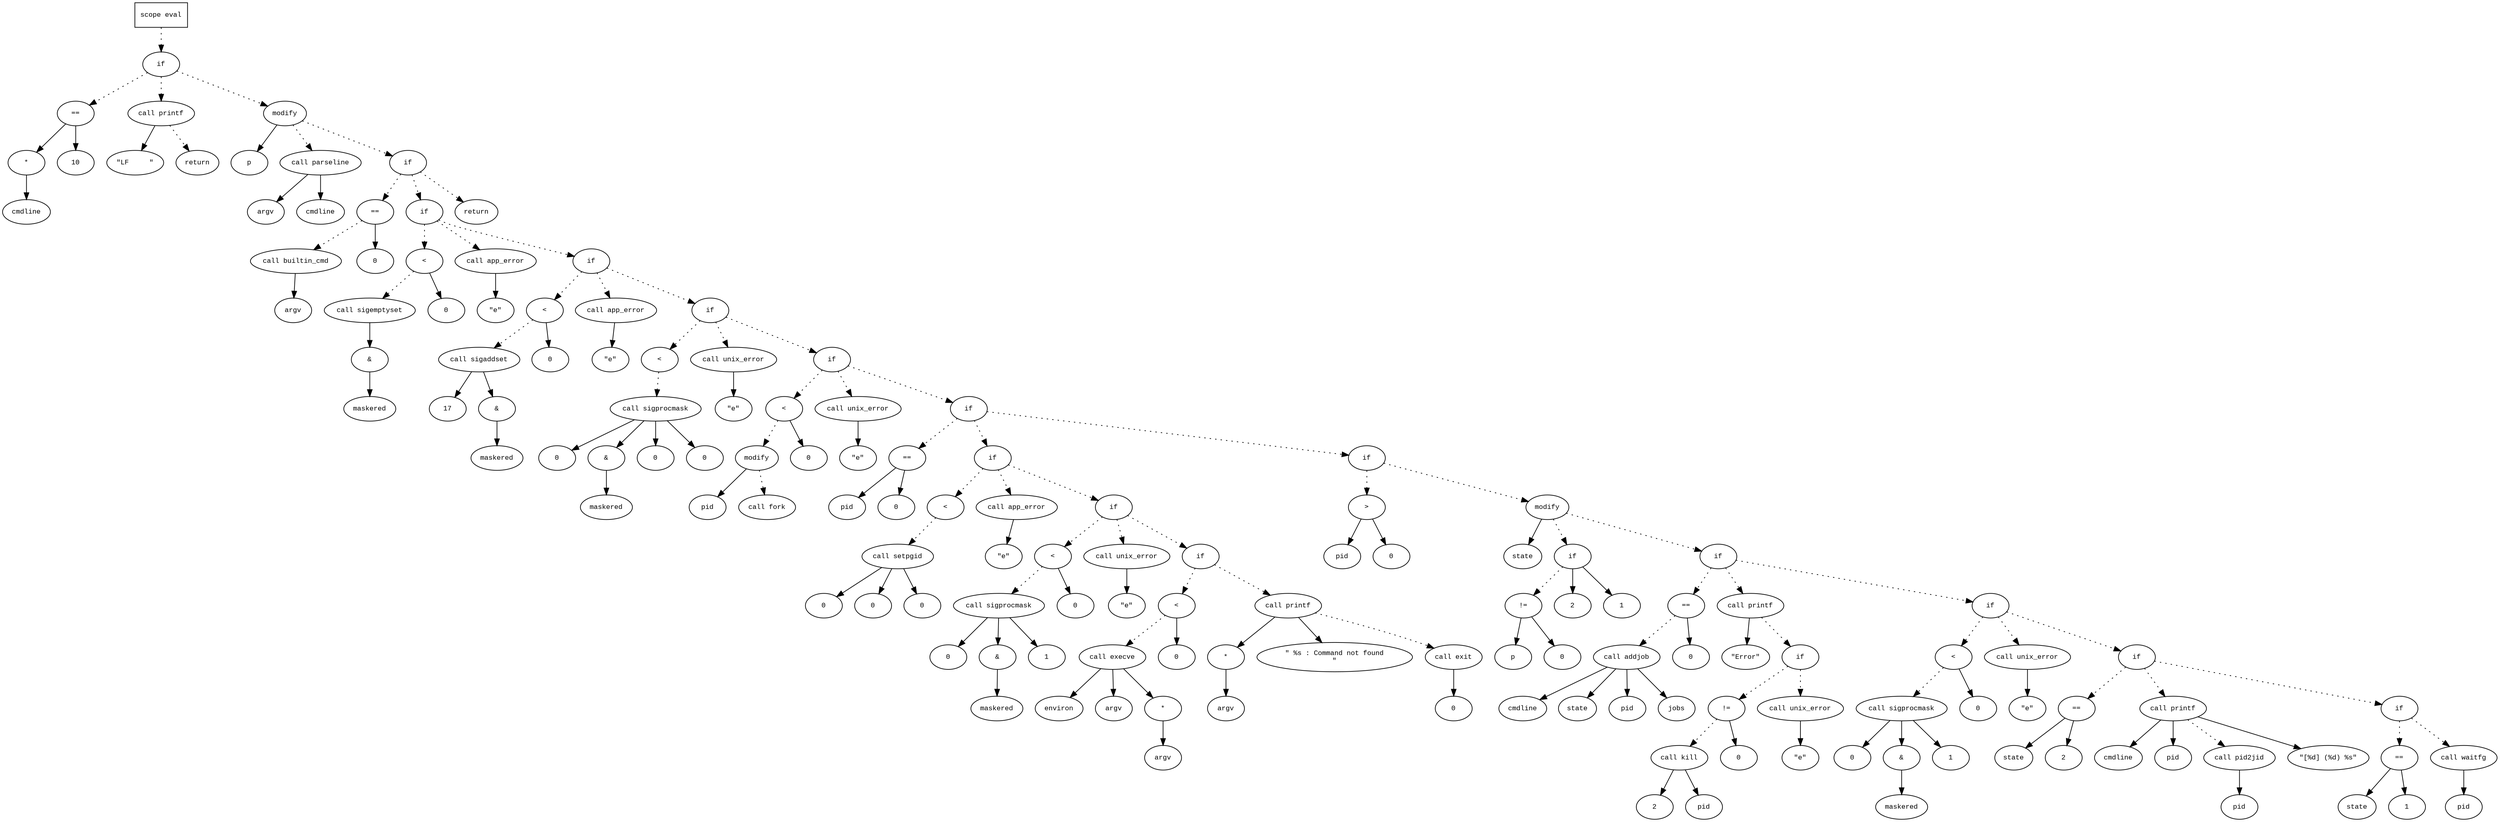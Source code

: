 digraph AST {
  graph [fontname="Times New Roman",fontsize=10];
  node  [fontname="Courier New",fontsize=10];
  edge  [fontname="Times New Roman",fontsize=10];

  node1 [label="scope eval",shape=box];
  node2 [label="if",shape=ellipse];
  node1 -> node2 [style=dotted];
  node3 [label="==",shape=ellipse];
  node4 [label="*",shape=ellipse];
  node5 [label="cmdline",shape=ellipse];
  node4 -> node5;
  node3 -> node4;
  node6 [label="10",shape=ellipse];
  node3 -> node6;
  node2 -> node3 [style=dotted];
  node7 [label="call printf",shape=ellipse];
  node8 [label="\"LF     \"",shape=ellipse];
  node7 -> node8;
  node2 -> node7 [style=dotted];
  node9 [label="return",shape=ellipse];
  node7 -> node9 [style=dotted];
  node10 [label="modify",shape=ellipse];
  node11 [label="p",shape=ellipse];
  node10 -> node11;
  node12 [label="call parseline",shape=ellipse];
  node13 [label="argv",shape=ellipse];
  node12 -> node13;
  node14 [label="cmdline",shape=ellipse];
  node12 -> node14;
  node10 -> node12 [style=dotted];
  node2 -> node10 [style=dotted];
  node15 [label="if",shape=ellipse];
  node10 -> node15 [style=dotted];
  node16 [label="==",shape=ellipse];
  node17 [label="call builtin_cmd",shape=ellipse];
  node18 [label="argv",shape=ellipse];
  node17 -> node18;
  node16 -> node17 [style=dotted];
  node19 [label="0",shape=ellipse];
  node16 -> node19;
  node15 -> node16 [style=dotted];
  node20 [label="if",shape=ellipse];
  node15 -> node20 [style=dotted];
  node21 [label="<",shape=ellipse];
  node22 [label="call sigemptyset",shape=ellipse];
  node23 [label="&",shape=ellipse];
  node22 -> node23;
  node24 [label="maskered",shape=ellipse];
  node23 -> node24;
  node21 -> node22 [style=dotted];
  node25 [label="0",shape=ellipse];
  node21 -> node25;
  node20 -> node21 [style=dotted];
  node26 [label="call app_error",shape=ellipse];
  node27 [label="\"e\"",shape=ellipse];
  node26 -> node27;
  node20 -> node26 [style=dotted];
  node28 [label="if",shape=ellipse];
  node20 -> node28 [style=dotted];
  node29 [label="<",shape=ellipse];
  node30 [label="call sigaddset",shape=ellipse];
  node31 [label="17",shape=ellipse];
  node30 -> node31;
  node32 [label="&",shape=ellipse];
  node30 -> node32;
  node33 [label="maskered",shape=ellipse];
  node32 -> node33;
  node29 -> node30 [style=dotted];
  node34 [label="0",shape=ellipse];
  node29 -> node34;
  node28 -> node29 [style=dotted];
  node35 [label="call app_error",shape=ellipse];
  node36 [label="\"e\"",shape=ellipse];
  node35 -> node36;
  node28 -> node35 [style=dotted];
  node37 [label="if",shape=ellipse];
  node28 -> node37 [style=dotted];
  node38 [label="<",shape=ellipse];
  node39 [label="call sigprocmask",shape=ellipse];
  node40 [label="0",shape=ellipse];
  node39 -> node40;
  node41 [label="&",shape=ellipse];
  node39 -> node41;
  node42 [label="maskered",shape=ellipse];
  node41 -> node42;
  node43 [label="0",shape=ellipse];
  node39 -> node43;
  node38 -> node39 [style=dotted];
  node44 [label="0",shape=ellipse];
  node39 -> node44;
  node37 -> node38 [style=dotted];
  node45 [label="call unix_error",shape=ellipse];
  node46 [label="\"e\"",shape=ellipse];
  node45 -> node46;
  node37 -> node45 [style=dotted];
  node47 [label="if",shape=ellipse];
  node37 -> node47 [style=dotted];
  node48 [label="<",shape=ellipse];
  node49 [label="modify",shape=ellipse];
  node50 [label="pid",shape=ellipse];
  node49 -> node50;
  node51 [label="call fork",shape=ellipse];
  node49 -> node51 [style=dotted];
  node48 -> node49 [style=dotted];
  node52 [label="0",shape=ellipse];
  node48 -> node52;
  node47 -> node48 [style=dotted];
  node53 [label="call unix_error",shape=ellipse];
  node54 [label="\"e\"",shape=ellipse];
  node53 -> node54;
  node47 -> node53 [style=dotted];
  node55 [label="if",shape=ellipse];
  node47 -> node55 [style=dotted];
  node56 [label="==",shape=ellipse];
  node57 [label="pid",shape=ellipse];
  node56 -> node57;
  node58 [label="0",shape=ellipse];
  node56 -> node58;
  node55 -> node56 [style=dotted];
  node59 [label="if",shape=ellipse];
  node55 -> node59 [style=dotted];
  node60 [label="<",shape=ellipse];
  node61 [label="call setpgid",shape=ellipse];
  node62 [label="0",shape=ellipse];
  node61 -> node62;
  node63 [label="0",shape=ellipse];
  node61 -> node63;
  node60 -> node61 [style=dotted];
  node64 [label="0",shape=ellipse];
  node61 -> node64;
  node59 -> node60 [style=dotted];
  node65 [label="call app_error",shape=ellipse];
  node66 [label="\"e\"",shape=ellipse];
  node65 -> node66;
  node59 -> node65 [style=dotted];
  node67 [label="if",shape=ellipse];
  node59 -> node67 [style=dotted];
  node68 [label="<",shape=ellipse];
  node69 [label="call sigprocmask",shape=ellipse];
  node70 [label="0",shape=ellipse];
  node69 -> node70;
  node71 [label="&",shape=ellipse];
  node69 -> node71;
  node72 [label="maskered",shape=ellipse];
  node71 -> node72;
  node73 [label="1",shape=ellipse];
  node69 -> node73;
  node68 -> node69 [style=dotted];
  node74 [label="0",shape=ellipse];
  node68 -> node74;
  node67 -> node68 [style=dotted];
  node75 [label="call unix_error",shape=ellipse];
  node76 [label="\"e\"",shape=ellipse];
  node75 -> node76;
  node67 -> node75 [style=dotted];
  node77 [label="if",shape=ellipse];
  node67 -> node77 [style=dotted];
  node78 [label="<",shape=ellipse];
  node79 [label="call execve",shape=ellipse];
  node80 [label="environ",shape=ellipse];
  node79 -> node80;
  node81 [label="argv",shape=ellipse];
  node79 -> node81;
  node82 [label="*",shape=ellipse];
  node83 [label="argv",shape=ellipse];
  node82 -> node83;
  node79 -> node82;
  node78 -> node79 [style=dotted];
  node84 [label="0",shape=ellipse];
  node78 -> node84;
  node77 -> node78 [style=dotted];
  node85 [label="call printf",shape=ellipse];
  node86 [label="*",shape=ellipse];
  node87 [label="argv",shape=ellipse];
  node86 -> node87;
  node85 -> node86;
  node88 [label="\" %s : Command not found
\"",shape=ellipse];
  node85 -> node88;
  node77 -> node85 [style=dotted];
  node89 [label="call exit",shape=ellipse];
  node90 [label="0",shape=ellipse];
  node89 -> node90;
  node85 -> node89 [style=dotted];
  node91 [label="if",shape=ellipse];
  node55 -> node91 [style=dotted];
  node92 [label=">",shape=ellipse];
  node93 [label="pid",shape=ellipse];
  node92 -> node93;
  node94 [label="0",shape=ellipse];
  node92 -> node94;
  node91 -> node92 [style=dotted];
  node95 [label="modify",shape=ellipse];
  node96 [label="state",shape=ellipse];
  node95 -> node96;
  node97 [label="if",shape=ellipse];
  node95 -> node97 [style=dotted];
  node98 [label="!=",shape=ellipse];
  node99 [label="p",shape=ellipse];
  node98 -> node99;
  node100 [label="0",shape=ellipse];
  node98 -> node100;
  node97 -> node98 [style=dotted];
  node101 [label="2",shape=ellipse];
  node97 -> node101;
  node102 [label="1",shape=ellipse];
  node97 -> node102;
  node91 -> node95 [style=dotted];
  node103 [label="if",shape=ellipse];
  node95 -> node103 [style=dotted];
  node104 [label="==",shape=ellipse];
  node105 [label="call addjob",shape=ellipse];
  node106 [label="cmdline",shape=ellipse];
  node105 -> node106;
  node107 [label="state",shape=ellipse];
  node105 -> node107;
  node108 [label="pid",shape=ellipse];
  node105 -> node108;
  node109 [label="jobs",shape=ellipse];
  node105 -> node109;
  node104 -> node105 [style=dotted];
  node110 [label="0",shape=ellipse];
  node104 -> node110;
  node103 -> node104 [style=dotted];
  node111 [label="call printf",shape=ellipse];
  node112 [label="\"Error\"",shape=ellipse];
  node111 -> node112;
  node103 -> node111 [style=dotted];
  node113 [label="if",shape=ellipse];
  node111 -> node113 [style=dotted];
  node114 [label="!=",shape=ellipse];
  node115 [label="call kill",shape=ellipse];
  node116 [label="2",shape=ellipse];
  node115 -> node116;
  node117 [label="pid",shape=ellipse];
  node115 -> node117;
  node114 -> node115 [style=dotted];
  node118 [label="0",shape=ellipse];
  node114 -> node118;
  node113 -> node114 [style=dotted];
  node119 [label="call unix_error",shape=ellipse];
  node120 [label="\"e\"",shape=ellipse];
  node119 -> node120;
  node113 -> node119 [style=dotted];
  node121 [label="if",shape=ellipse];
  node103 -> node121 [style=dotted];
  node122 [label="<",shape=ellipse];
  node123 [label="call sigprocmask",shape=ellipse];
  node124 [label="0",shape=ellipse];
  node123 -> node124;
  node125 [label="&",shape=ellipse];
  node123 -> node125;
  node126 [label="maskered",shape=ellipse];
  node125 -> node126;
  node127 [label="1",shape=ellipse];
  node123 -> node127;
  node122 -> node123 [style=dotted];
  node128 [label="0",shape=ellipse];
  node122 -> node128;
  node121 -> node122 [style=dotted];
  node129 [label="call unix_error",shape=ellipse];
  node130 [label="\"e\"",shape=ellipse];
  node129 -> node130;
  node121 -> node129 [style=dotted];
  node131 [label="if",shape=ellipse];
  node121 -> node131 [style=dotted];
  node132 [label="==",shape=ellipse];
  node133 [label="state",shape=ellipse];
  node132 -> node133;
  node134 [label="2",shape=ellipse];
  node132 -> node134;
  node131 -> node132 [style=dotted];
  node135 [label="call printf",shape=ellipse];
  node136 [label="cmdline",shape=ellipse];
  node135 -> node136;
  node137 [label="pid",shape=ellipse];
  node135 -> node137;
  node138 [label="call pid2jid",shape=ellipse];
  node139 [label="pid",shape=ellipse];
  node138 -> node139;
  node135 -> node138 [style=dotted];
  node140 [label="\"[%d] (%d) %s\"",shape=ellipse];
  node135 -> node140;
  node131 -> node135 [style=dotted];
  node141 [label="if",shape=ellipse];
  node131 -> node141 [style=dotted];
  node142 [label="==",shape=ellipse];
  node143 [label="state",shape=ellipse];
  node142 -> node143;
  node144 [label="1",shape=ellipse];
  node142 -> node144;
  node141 -> node142 [style=dotted];
  node145 [label="call waitfg",shape=ellipse];
  node146 [label="pid",shape=ellipse];
  node145 -> node146;
  node141 -> node145 [style=dotted];
  node147 [label="return",shape=ellipse];
  node15 -> node147 [style=dotted];
} 